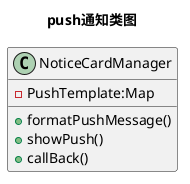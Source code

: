 @startuml

title "push通知类图"

class NoticeCardManager{
  -PushTemplate:Map
  +formatPushMessage()
  +showPush()
  +callBack()

}


@enduml
